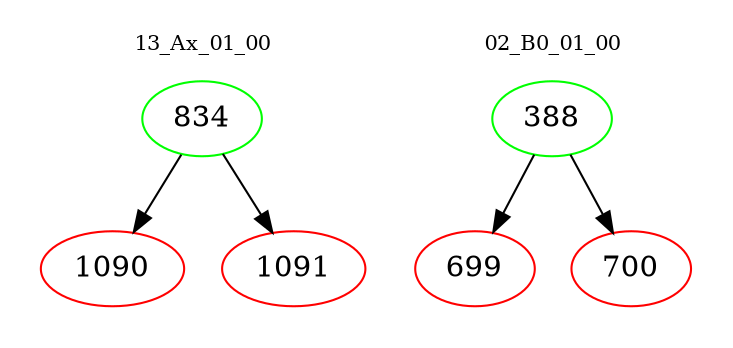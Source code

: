 digraph{
subgraph cluster_0 {
color = white
label = "13_Ax_01_00";
fontsize=10;
T0_834 [label="834", color="green"]
T0_834 -> T0_1090 [color="black"]
T0_1090 [label="1090", color="red"]
T0_834 -> T0_1091 [color="black"]
T0_1091 [label="1091", color="red"]
}
subgraph cluster_1 {
color = white
label = "02_B0_01_00";
fontsize=10;
T1_388 [label="388", color="green"]
T1_388 -> T1_699 [color="black"]
T1_699 [label="699", color="red"]
T1_388 -> T1_700 [color="black"]
T1_700 [label="700", color="red"]
}
}
